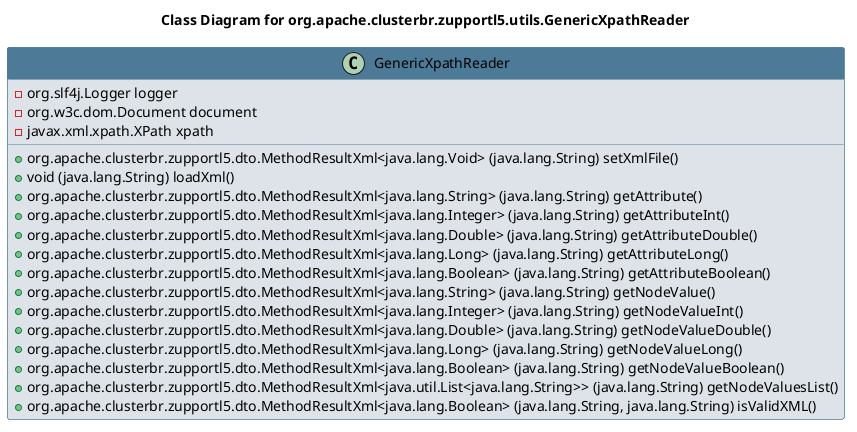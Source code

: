 @startuml 
skinparam class { 
 BackgroundColor #DEE3E9 
 ArrowColor #4D7A97 
 BorderColor #4D7A97 
}
left to right direction 
title Class Diagram for org.apache.clusterbr.zupportl5.utils.GenericXpathReader
skinparam titleBackgroundColor White
skinparam classHeaderBackgroundColor #4D7A97 
skinparam stereotypeCBackgroundColor #F8981D 

class GenericXpathReader {
 - org.slf4j.Logger logger
 - org.w3c.dom.Document document
 - javax.xml.xpath.XPath xpath
 + org.apache.clusterbr.zupportl5.dto.MethodResultXml<java.lang.Void> (java.lang.String) setXmlFile()
 + void (java.lang.String) loadXml()
 + org.apache.clusterbr.zupportl5.dto.MethodResultXml<java.lang.String> (java.lang.String) getAttribute()
 + org.apache.clusterbr.zupportl5.dto.MethodResultXml<java.lang.Integer> (java.lang.String) getAttributeInt()
 + org.apache.clusterbr.zupportl5.dto.MethodResultXml<java.lang.Double> (java.lang.String) getAttributeDouble()
 + org.apache.clusterbr.zupportl5.dto.MethodResultXml<java.lang.Long> (java.lang.String) getAttributeLong()
 + org.apache.clusterbr.zupportl5.dto.MethodResultXml<java.lang.Boolean> (java.lang.String) getAttributeBoolean()
 + org.apache.clusterbr.zupportl5.dto.MethodResultXml<java.lang.String> (java.lang.String) getNodeValue()
 + org.apache.clusterbr.zupportl5.dto.MethodResultXml<java.lang.Integer> (java.lang.String) getNodeValueInt()
 + org.apache.clusterbr.zupportl5.dto.MethodResultXml<java.lang.Double> (java.lang.String) getNodeValueDouble()
 + org.apache.clusterbr.zupportl5.dto.MethodResultXml<java.lang.Long> (java.lang.String) getNodeValueLong()
 + org.apache.clusterbr.zupportl5.dto.MethodResultXml<java.lang.Boolean> (java.lang.String) getNodeValueBoolean()
 + org.apache.clusterbr.zupportl5.dto.MethodResultXml<java.util.List<java.lang.String>> (java.lang.String) getNodeValuesList()
 + org.apache.clusterbr.zupportl5.dto.MethodResultXml<java.lang.Boolean> (java.lang.String, java.lang.String) isValidXML()
}
@enduml